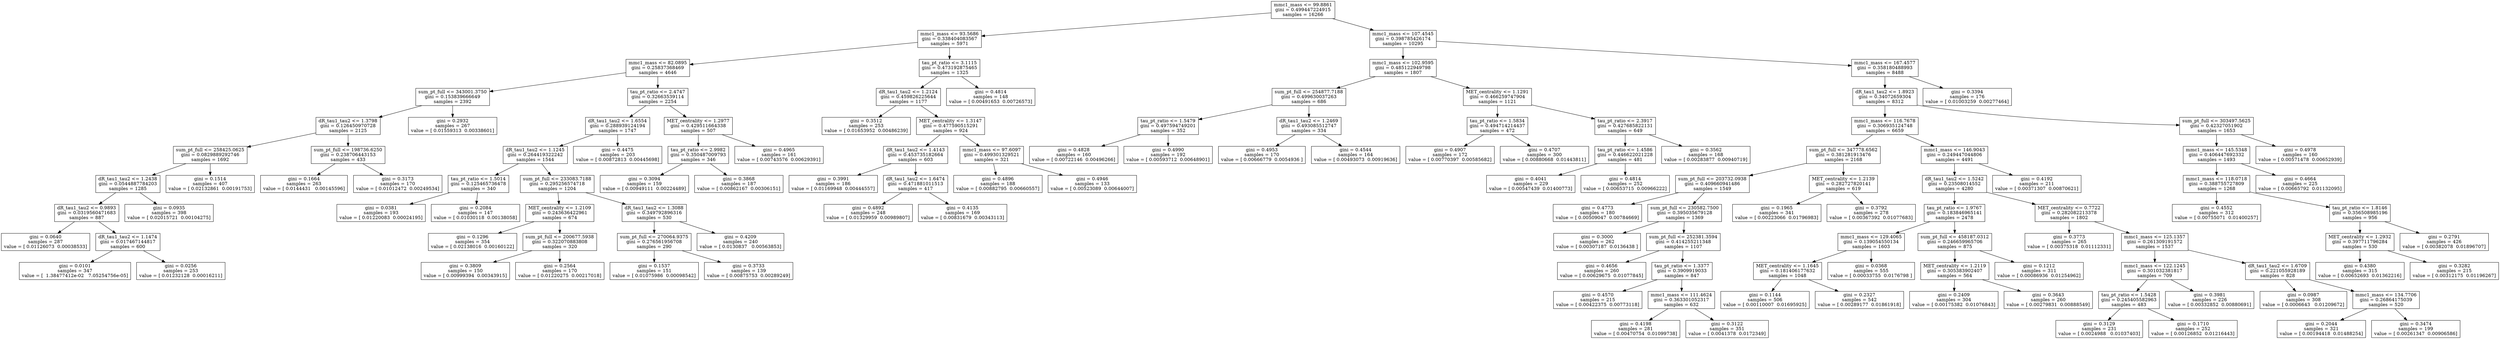 digraph Tree {
0 [label="mmc1_mass <= 99.8861\ngini = 0.499447224915\nsamples = 16266", shape="box"] ;
1 [label="mmc1_mass <= 93.5686\ngini = 0.338404083567\nsamples = 5971", shape="box"] ;
0 -> 1 ;
2 [label="mmc1_mass <= 82.0895\ngini = 0.25837368469\nsamples = 4646", shape="box"] ;
1 -> 2 ;
3 [label="sum_pt_full <= 343001.3750\ngini = 0.153839666649\nsamples = 2392", shape="box"] ;
2 -> 3 ;
4 [label="dR_tau1_tau2 <= 1.3798\ngini = 0.126450970728\nsamples = 2125", shape="box"] ;
3 -> 4 ;
5 [label="sum_pt_full <= 258425.0625\ngini = 0.0829889292746\nsamples = 1692", shape="box"] ;
4 -> 5 ;
6 [label="dR_tau1_tau2 <= 1.2438\ngini = 0.0544887784203\nsamples = 1285", shape="box"] ;
5 -> 6 ;
7 [label="dR_tau1_tau2 <= 0.9893\ngini = 0.0319560471683\nsamples = 887", shape="box"] ;
6 -> 7 ;
8 [label="gini = 0.0640\nsamples = 287\nvalue = [ 0.01126073  0.00038533]", shape="box"] ;
7 -> 8 ;
9 [label="dR_tau1_tau2 <= 1.1474\ngini = 0.017467144817\nsamples = 600", shape="box"] ;
7 -> 9 ;
10 [label="gini = 0.0101\nsamples = 347\nvalue = [  1.38477412e-02   7.05254756e-05]", shape="box"] ;
9 -> 10 ;
11 [label="gini = 0.0256\nsamples = 253\nvalue = [ 0.01232128  0.00016211]", shape="box"] ;
9 -> 11 ;
12 [label="gini = 0.0935\nsamples = 398\nvalue = [ 0.02015721  0.00104275]", shape="box"] ;
6 -> 12 ;
13 [label="gini = 0.1514\nsamples = 407\nvalue = [ 0.02132861  0.00191753]", shape="box"] ;
5 -> 13 ;
14 [label="sum_pt_full <= 198736.6250\ngini = 0.238706443153\nsamples = 433", shape="box"] ;
4 -> 14 ;
15 [label="gini = 0.1664\nsamples = 263\nvalue = [ 0.0144431   0.00145596]", shape="box"] ;
14 -> 15 ;
16 [label="gini = 0.3173\nsamples = 170\nvalue = [ 0.01012472  0.00249534]", shape="box"] ;
14 -> 16 ;
17 [label="gini = 0.2932\nsamples = 267\nvalue = [ 0.01559313  0.00338601]", shape="box"] ;
3 -> 17 ;
18 [label="tau_pt_ratio <= 2.4747\ngini = 0.32663539114\nsamples = 2254", shape="box"] ;
2 -> 18 ;
19 [label="dR_tau1_tau2 <= 1.6554\ngini = 0.288939124194\nsamples = 1747", shape="box"] ;
18 -> 19 ;
20 [label="dR_tau1_tau2 <= 1.1245\ngini = 0.264419322242\nsamples = 1544", shape="box"] ;
19 -> 20 ;
21 [label="tau_pt_ratio <= 1.5014\ngini = 0.125465736478\nsamples = 340", shape="box"] ;
20 -> 21 ;
22 [label="gini = 0.0381\nsamples = 193\nvalue = [ 0.01220083  0.00024195]", shape="box"] ;
21 -> 22 ;
23 [label="gini = 0.2084\nsamples = 147\nvalue = [ 0.01030118  0.00138058]", shape="box"] ;
21 -> 23 ;
24 [label="sum_pt_full <= 233083.7188\ngini = 0.295256574718\nsamples = 1204", shape="box"] ;
20 -> 24 ;
25 [label="MET_centrality <= 1.2109\ngini = 0.243636422961\nsamples = 674", shape="box"] ;
24 -> 25 ;
26 [label="gini = 0.1296\nsamples = 354\nvalue = [ 0.02138016  0.00160122]", shape="box"] ;
25 -> 26 ;
27 [label="sum_pt_full <= 200677.5938\ngini = 0.322070883808\nsamples = 320", shape="box"] ;
25 -> 27 ;
28 [label="gini = 0.3809\nsamples = 150\nvalue = [ 0.00999394  0.00343915]", shape="box"] ;
27 -> 28 ;
29 [label="gini = 0.2564\nsamples = 170\nvalue = [ 0.01220275  0.00217018]", shape="box"] ;
27 -> 29 ;
30 [label="dR_tau1_tau2 <= 1.3088\ngini = 0.349792896316\nsamples = 530", shape="box"] ;
24 -> 30 ;
31 [label="sum_pt_full <= 270064.9375\ngini = 0.276561956708\nsamples = 290", shape="box"] ;
30 -> 31 ;
32 [label="gini = 0.1537\nsamples = 151\nvalue = [ 0.01075986  0.00098542]", shape="box"] ;
31 -> 32 ;
33 [label="gini = 0.3733\nsamples = 139\nvalue = [ 0.00875753  0.00289249]", shape="box"] ;
31 -> 33 ;
34 [label="gini = 0.4209\nsamples = 240\nvalue = [ 0.0130837   0.00563853]", shape="box"] ;
30 -> 34 ;
35 [label="gini = 0.4475\nsamples = 203\nvalue = [ 0.00872813  0.00445698]", shape="box"] ;
19 -> 35 ;
36 [label="MET_centrality <= 1.2977\ngini = 0.429511664338\nsamples = 507", shape="box"] ;
18 -> 36 ;
37 [label="tau_pt_ratio <= 2.9982\ngini = 0.350487009793\nsamples = 346", shape="box"] ;
36 -> 37 ;
38 [label="gini = 0.3094\nsamples = 159\nvalue = [ 0.00949111  0.00224489]", shape="box"] ;
37 -> 38 ;
39 [label="gini = 0.3868\nsamples = 187\nvalue = [ 0.00862167  0.00306151]", shape="box"] ;
37 -> 39 ;
40 [label="gini = 0.4965\nsamples = 161\nvalue = [ 0.00743576  0.00629391]", shape="box"] ;
36 -> 40 ;
41 [label="tau_pt_ratio <= 3.1115\ngini = 0.473192875465\nsamples = 1325", shape="box"] ;
1 -> 41 ;
42 [label="dR_tau1_tau2 <= 1.2124\ngini = 0.459826225644\nsamples = 1177", shape="box"] ;
41 -> 42 ;
43 [label="gini = 0.3512\nsamples = 253\nvalue = [ 0.01653952  0.00486239]", shape="box"] ;
42 -> 43 ;
44 [label="MET_centrality <= 1.3147\ngini = 0.477590515291\nsamples = 924", shape="box"] ;
42 -> 44 ;
45 [label="dR_tau1_tau2 <= 1.4143\ngini = 0.453735182664\nsamples = 603", shape="box"] ;
44 -> 45 ;
46 [label="gini = 0.3991\nsamples = 186\nvalue = [ 0.01169948  0.00444557]", shape="box"] ;
45 -> 46 ;
47 [label="dR_tau1_tau2 <= 1.6474\ngini = 0.471881011513\nsamples = 417", shape="box"] ;
45 -> 47 ;
48 [label="gini = 0.4892\nsamples = 248\nvalue = [ 0.01329959  0.00989807]", shape="box"] ;
47 -> 48 ;
49 [label="gini = 0.4135\nsamples = 169\nvalue = [ 0.00831679  0.00343113]", shape="box"] ;
47 -> 49 ;
50 [label="mmc1_mass <= 97.6097\ngini = 0.499301329521\nsamples = 321", shape="box"] ;
44 -> 50 ;
51 [label="gini = 0.4896\nsamples = 188\nvalue = [ 0.00882795  0.00660557]", shape="box"] ;
50 -> 51 ;
52 [label="gini = 0.4946\nsamples = 133\nvalue = [ 0.00523089  0.00644007]", shape="box"] ;
50 -> 52 ;
53 [label="gini = 0.4814\nsamples = 148\nvalue = [ 0.00491653  0.00726573]", shape="box"] ;
41 -> 53 ;
54 [label="mmc1_mass <= 107.4545\ngini = 0.398785426174\nsamples = 10295", shape="box"] ;
0 -> 54 ;
55 [label="mmc1_mass <= 102.9595\ngini = 0.485122949798\nsamples = 1807", shape="box"] ;
54 -> 55 ;
56 [label="sum_pt_full <= 254877.7188\ngini = 0.499630037263\nsamples = 686", shape="box"] ;
55 -> 56 ;
57 [label="tau_pt_ratio <= 1.5479\ngini = 0.497594749201\nsamples = 352", shape="box"] ;
56 -> 57 ;
58 [label="gini = 0.4828\nsamples = 160\nvalue = [ 0.00722146  0.00496266]", shape="box"] ;
57 -> 58 ;
59 [label="gini = 0.4990\nsamples = 192\nvalue = [ 0.00593712  0.00648901]", shape="box"] ;
57 -> 59 ;
60 [label="dR_tau1_tau2 <= 1.2469\ngini = 0.493085512747\nsamples = 334", shape="box"] ;
56 -> 60 ;
61 [label="gini = 0.4953\nsamples = 170\nvalue = [ 0.00666779  0.0054936 ]", shape="box"] ;
60 -> 61 ;
62 [label="gini = 0.4544\nsamples = 164\nvalue = [ 0.00493073  0.00919636]", shape="box"] ;
60 -> 62 ;
63 [label="MET_centrality <= 1.1291\ngini = 0.466259747904\nsamples = 1121", shape="box"] ;
55 -> 63 ;
64 [label="tau_pt_ratio <= 1.5834\ngini = 0.494714214437\nsamples = 472", shape="box"] ;
63 -> 64 ;
65 [label="gini = 0.4907\nsamples = 172\nvalue = [ 0.00770397  0.00585682]", shape="box"] ;
64 -> 65 ;
66 [label="gini = 0.4707\nsamples = 300\nvalue = [ 0.00880668  0.01443811]", shape="box"] ;
64 -> 66 ;
67 [label="tau_pt_ratio <= 2.3917\ngini = 0.427685822131\nsamples = 649", shape="box"] ;
63 -> 67 ;
68 [label="tau_pt_ratio <= 1.4586\ngini = 0.446622021228\nsamples = 481", shape="box"] ;
67 -> 68 ;
69 [label="gini = 0.4041\nsamples = 229\nvalue = [ 0.00547439  0.01400773]", shape="box"] ;
68 -> 69 ;
70 [label="gini = 0.4814\nsamples = 252\nvalue = [ 0.00653715  0.00966222]", shape="box"] ;
68 -> 70 ;
71 [label="gini = 0.3562\nsamples = 168\nvalue = [ 0.00283877  0.00940719]", shape="box"] ;
67 -> 71 ;
72 [label="mmc1_mass <= 167.4577\ngini = 0.358180488993\nsamples = 8488", shape="box"] ;
54 -> 72 ;
73 [label="dR_tau1_tau2 <= 1.8923\ngini = 0.34072659304\nsamples = 8312", shape="box"] ;
72 -> 73 ;
74 [label="mmc1_mass <= 116.7678\ngini = 0.306935124748\nsamples = 6659", shape="box"] ;
73 -> 74 ;
75 [label="sum_pt_full <= 347778.6562\ngini = 0.381281913476\nsamples = 2168", shape="box"] ;
74 -> 75 ;
76 [label="sum_pt_full <= 203732.0938\ngini = 0.409660941486\nsamples = 1549", shape="box"] ;
75 -> 76 ;
77 [label="gini = 0.4773\nsamples = 180\nvalue = [ 0.00509047  0.00784669]", shape="box"] ;
76 -> 77 ;
78 [label="sum_pt_full <= 230582.7500\ngini = 0.395035679128\nsamples = 1369", shape="box"] ;
76 -> 78 ;
79 [label="gini = 0.3000\nsamples = 262\nvalue = [ 0.00307187  0.0136438 ]", shape="box"] ;
78 -> 79 ;
80 [label="sum_pt_full <= 252381.3594\ngini = 0.414255211348\nsamples = 1107", shape="box"] ;
78 -> 80 ;
81 [label="gini = 0.4656\nsamples = 260\nvalue = [ 0.00629675  0.01077845]", shape="box"] ;
80 -> 81 ;
82 [label="tau_pt_ratio <= 1.3377\ngini = 0.3909919033\nsamples = 847", shape="box"] ;
80 -> 82 ;
83 [label="gini = 0.4570\nsamples = 215\nvalue = [ 0.00422375  0.00773118]", shape="box"] ;
82 -> 83 ;
84 [label="mmc1_mass <= 111.4624\ngini = 0.363301052317\nsamples = 632", shape="box"] ;
82 -> 84 ;
85 [label="gini = 0.4198\nsamples = 281\nvalue = [ 0.00470754  0.01099738]", shape="box"] ;
84 -> 85 ;
86 [label="gini = 0.3122\nsamples = 351\nvalue = [ 0.0041378  0.0172349]", shape="box"] ;
84 -> 86 ;
87 [label="MET_centrality <= 1.2139\ngini = 0.282727820141\nsamples = 619", shape="box"] ;
75 -> 87 ;
88 [label="gini = 0.1965\nsamples = 341\nvalue = [ 0.00223066  0.01796983]", shape="box"] ;
87 -> 88 ;
89 [label="gini = 0.3792\nsamples = 278\nvalue = [ 0.00367392  0.01077683]", shape="box"] ;
87 -> 89 ;
90 [label="mmc1_mass <= 146.9043\ngini = 0.249447044806\nsamples = 4491", shape="box"] ;
74 -> 90 ;
91 [label="dR_tau1_tau2 <= 1.5242\ngini = 0.23508014552\nsamples = 4280", shape="box"] ;
90 -> 91 ;
92 [label="tau_pt_ratio <= 1.9767\ngini = 0.183846965141\nsamples = 2478", shape="box"] ;
91 -> 92 ;
93 [label="mmc1_mass <= 129.4065\ngini = 0.139054550134\nsamples = 1603", shape="box"] ;
92 -> 93 ;
94 [label="MET_centrality <= 1.1645\ngini = 0.181406177632\nsamples = 1048", shape="box"] ;
93 -> 94 ;
95 [label="gini = 0.1144\nsamples = 506\nvalue = [ 0.00110007  0.01695925]", shape="box"] ;
94 -> 95 ;
96 [label="gini = 0.2327\nsamples = 542\nvalue = [ 0.00289177  0.01861918]", shape="box"] ;
94 -> 96 ;
97 [label="gini = 0.0368\nsamples = 555\nvalue = [ 0.00033755  0.0176798 ]", shape="box"] ;
93 -> 97 ;
98 [label="sum_pt_full <= 458187.0312\ngini = 0.246659965706\nsamples = 875", shape="box"] ;
92 -> 98 ;
99 [label="MET_centrality <= 1.2119\ngini = 0.305383902407\nsamples = 564", shape="box"] ;
98 -> 99 ;
100 [label="gini = 0.2409\nsamples = 304\nvalue = [ 0.00175382  0.01076843]", shape="box"] ;
99 -> 100 ;
101 [label="gini = 0.3643\nsamples = 260\nvalue = [ 0.00279831  0.00888549]", shape="box"] ;
99 -> 101 ;
102 [label="gini = 0.1212\nsamples = 311\nvalue = [ 0.00086936  0.01254962]", shape="box"] ;
98 -> 102 ;
103 [label="MET_centrality <= 0.7722\ngini = 0.282082213378\nsamples = 1802", shape="box"] ;
91 -> 103 ;
104 [label="gini = 0.3773\nsamples = 265\nvalue = [ 0.00375318  0.01112331]", shape="box"] ;
103 -> 104 ;
105 [label="mmc1_mass <= 125.1357\ngini = 0.261309191572\nsamples = 1537", shape="box"] ;
103 -> 105 ;
106 [label="mmc1_mass <= 122.1245\ngini = 0.301032381817\nsamples = 709", shape="box"] ;
105 -> 106 ;
107 [label="tau_pt_ratio <= 1.5428\ngini = 0.245405582963\nsamples = 483", shape="box"] ;
106 -> 107 ;
108 [label="gini = 0.3129\nsamples = 231\nvalue = [ 0.0024988   0.01037403]", shape="box"] ;
107 -> 108 ;
109 [label="gini = 0.1710\nsamples = 252\nvalue = [ 0.00126852  0.01216443]", shape="box"] ;
107 -> 109 ;
110 [label="gini = 0.3981\nsamples = 226\nvalue = [ 0.00332852  0.00880691]", shape="box"] ;
106 -> 110 ;
111 [label="dR_tau1_tau2 <= 1.6709\ngini = 0.221055928189\nsamples = 828", shape="box"] ;
105 -> 111 ;
112 [label="gini = 0.0987\nsamples = 308\nvalue = [ 0.0006643   0.01209672]", shape="box"] ;
111 -> 112 ;
113 [label="mmc1_mass <= 134.7706\ngini = 0.26864175039\nsamples = 520", shape="box"] ;
111 -> 113 ;
114 [label="gini = 0.2044\nsamples = 321\nvalue = [ 0.00194418  0.01488254]", shape="box"] ;
113 -> 114 ;
115 [label="gini = 0.3474\nsamples = 199\nvalue = [ 0.00261347  0.00906586]", shape="box"] ;
113 -> 115 ;
116 [label="gini = 0.4192\nsamples = 211\nvalue = [ 0.00371307  0.00870621]", shape="box"] ;
90 -> 116 ;
117 [label="sum_pt_full <= 303497.5625\ngini = 0.42327051902\nsamples = 1653", shape="box"] ;
73 -> 117 ;
118 [label="mmc1_mass <= 145.5348\ngini = 0.406447692332\nsamples = 1493", shape="box"] ;
117 -> 118 ;
119 [label="mmc1_mass <= 118.0718\ngini = 0.388755727809\nsamples = 1268", shape="box"] ;
118 -> 119 ;
120 [label="gini = 0.4552\nsamples = 312\nvalue = [ 0.00755071  0.01400257]", shape="box"] ;
119 -> 120 ;
121 [label="tau_pt_ratio <= 1.8146\ngini = 0.356508985196\nsamples = 956", shape="box"] ;
119 -> 121 ;
122 [label="MET_centrality <= 1.2932\ngini = 0.397711796284\nsamples = 530", shape="box"] ;
121 -> 122 ;
123 [label="gini = 0.4380\nsamples = 315\nvalue = [ 0.00652693  0.01362216]", shape="box"] ;
122 -> 123 ;
124 [label="gini = 0.3282\nsamples = 215\nvalue = [ 0.00312175  0.01196267]", shape="box"] ;
122 -> 124 ;
125 [label="gini = 0.2791\nsamples = 426\nvalue = [ 0.00382078  0.01896707]", shape="box"] ;
121 -> 125 ;
126 [label="gini = 0.4664\nsamples = 225\nvalue = [ 0.00665792  0.01132095]", shape="box"] ;
118 -> 126 ;
127 [label="gini = 0.4978\nsamples = 160\nvalue = [ 0.00571478  0.00652939]", shape="box"] ;
117 -> 127 ;
128 [label="gini = 0.3394\nsamples = 176\nvalue = [ 0.01003259  0.00277464]", shape="box"] ;
72 -> 128 ;
}